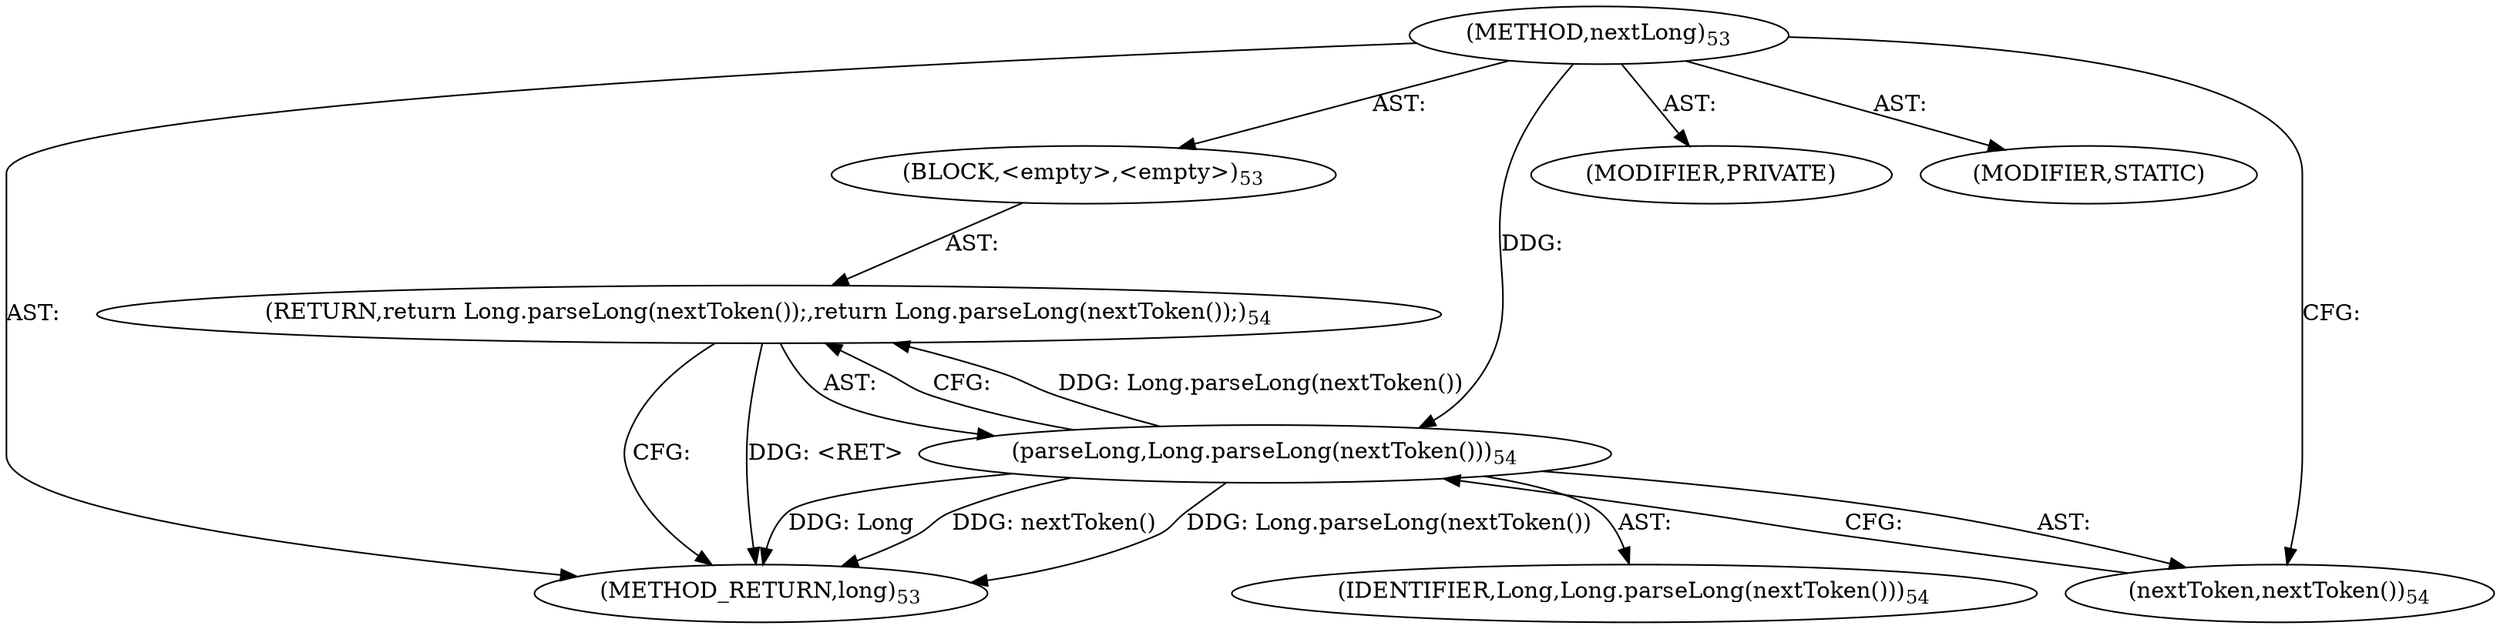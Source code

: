 digraph "nextLong" {  
"179" [label = <(METHOD,nextLong)<SUB>53</SUB>> ]
"180" [label = <(BLOCK,&lt;empty&gt;,&lt;empty&gt;)<SUB>53</SUB>> ]
"181" [label = <(RETURN,return Long.parseLong(nextToken());,return Long.parseLong(nextToken());)<SUB>54</SUB>> ]
"182" [label = <(parseLong,Long.parseLong(nextToken()))<SUB>54</SUB>> ]
"183" [label = <(IDENTIFIER,Long,Long.parseLong(nextToken()))<SUB>54</SUB>> ]
"184" [label = <(nextToken,nextToken())<SUB>54</SUB>> ]
"185" [label = <(MODIFIER,PRIVATE)> ]
"186" [label = <(MODIFIER,STATIC)> ]
"187" [label = <(METHOD_RETURN,long)<SUB>53</SUB>> ]
  "179" -> "180"  [ label = "AST: "] 
  "179" -> "185"  [ label = "AST: "] 
  "179" -> "186"  [ label = "AST: "] 
  "179" -> "187"  [ label = "AST: "] 
  "180" -> "181"  [ label = "AST: "] 
  "181" -> "182"  [ label = "AST: "] 
  "182" -> "183"  [ label = "AST: "] 
  "182" -> "184"  [ label = "AST: "] 
  "181" -> "187"  [ label = "CFG: "] 
  "182" -> "181"  [ label = "CFG: "] 
  "184" -> "182"  [ label = "CFG: "] 
  "179" -> "184"  [ label = "CFG: "] 
  "181" -> "187"  [ label = "DDG: &lt;RET&gt;"] 
  "182" -> "187"  [ label = "DDG: Long"] 
  "182" -> "187"  [ label = "DDG: nextToken()"] 
  "182" -> "187"  [ label = "DDG: Long.parseLong(nextToken())"] 
  "182" -> "181"  [ label = "DDG: Long.parseLong(nextToken())"] 
  "179" -> "182"  [ label = "DDG: "] 
}
